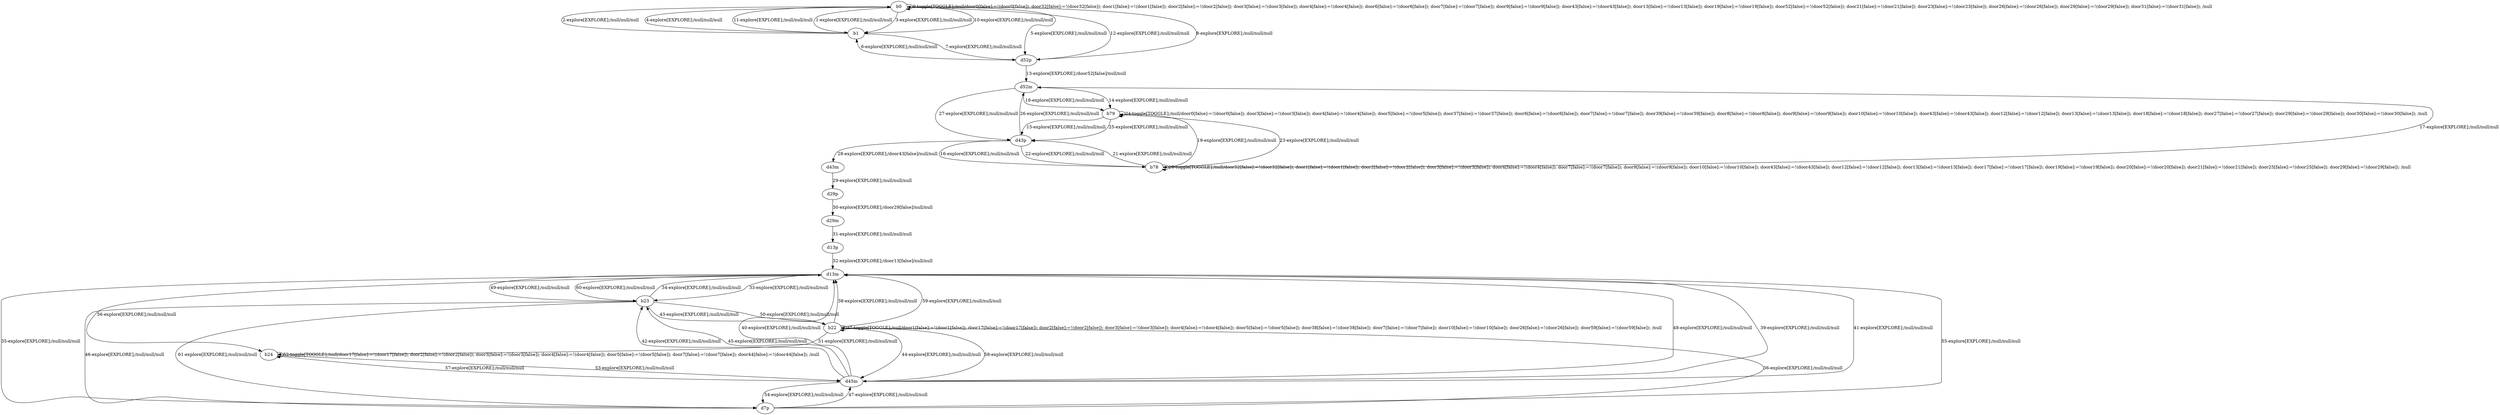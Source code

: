 # Total number of goals covered by this test: 4
# d7p --> b22
# d7p --> d13m
# b22 --> b24
# b24 --> d45m

digraph g {
"b0" -> "b1" [label = "1-explore[EXPLORE];/null/null/null"];
"b1" -> "b0" [label = "2-explore[EXPLORE];/null/null/null"];
"b0" -> "b1" [label = "3-explore[EXPLORE];/null/null/null"];
"b1" -> "b0" [label = "4-explore[EXPLORE];/null/null/null"];
"b0" -> "d52p" [label = "5-explore[EXPLORE];/null/null/null"];
"d52p" -> "b1" [label = "6-explore[EXPLORE];/null/null/null"];
"b1" -> "d52p" [label = "7-explore[EXPLORE];/null/null/null"];
"d52p" -> "b0" [label = "8-explore[EXPLORE];/null/null/null"];
"b0" -> "b0" [label = "9-toggle[TOGGLE];/null/door0[false]:=!(door0[false]); door32[false]:=!(door32[false]); door1[false]:=!(door1[false]); door2[false]:=!(door2[false]); door3[false]:=!(door3[false]); door4[false]:=!(door4[false]); door6[false]:=!(door6[false]); door7[false]:=!(door7[false]); door9[false]:=!(door9[false]); door43[false]:=!(door43[false]); door13[false]:=!(door13[false]); door19[false]:=!(door19[false]); door52[false]:=!(door52[false]); door21[false]:=!(door21[false]); door23[false]:=!(door23[false]); door26[false]:=!(door26[false]); door29[false]:=!(door29[false]); door31[false]:=!(door31[false]); /null"];
"b0" -> "b1" [label = "10-explore[EXPLORE];/null/null/null"];
"b1" -> "b0" [label = "11-explore[EXPLORE];/null/null/null"];
"b0" -> "d52p" [label = "12-explore[EXPLORE];/null/null/null"];
"d52p" -> "d52m" [label = "13-explore[EXPLORE];/door52[false]/null/null"];
"d52m" -> "b79" [label = "14-explore[EXPLORE];/null/null/null"];
"b79" -> "d43p" [label = "15-explore[EXPLORE];/null/null/null"];
"d43p" -> "b78" [label = "16-explore[EXPLORE];/null/null/null"];
"b78" -> "d52m" [label = "17-explore[EXPLORE];/null/null/null"];
"d52m" -> "b79" [label = "18-explore[EXPLORE];/null/null/null"];
"b79" -> "b78" [label = "19-explore[EXPLORE];/null/null/null"];
"b78" -> "b78" [label = "20-toggle[TOGGLE];/null/door32[false]:=!(door32[false]); door1[false]:=!(door1[false]); door2[false]:=!(door2[false]); door3[false]:=!(door3[false]); door4[false]:=!(door4[false]); door7[false]:=!(door7[false]); door9[false]:=!(door9[false]); door10[false]:=!(door10[false]); door43[false]:=!(door43[false]); door12[false]:=!(door12[false]); door13[false]:=!(door13[false]); door17[false]:=!(door17[false]); door19[false]:=!(door19[false]); door20[false]:=!(door20[false]); door21[false]:=!(door21[false]); door25[false]:=!(door25[false]); door29[false]:=!(door29[false]); /null"];
"b78" -> "d43p" [label = "21-explore[EXPLORE];/null/null/null"];
"d43p" -> "b78" [label = "22-explore[EXPLORE];/null/null/null"];
"b78" -> "b79" [label = "23-explore[EXPLORE];/null/null/null"];
"b79" -> "b79" [label = "24-toggle[TOGGLE];/null/door0[false]:=!(door0[false]); door3[false]:=!(door3[false]); door4[false]:=!(door4[false]); door5[false]:=!(door5[false]); door37[false]:=!(door37[false]); door6[false]:=!(door6[false]); door7[false]:=!(door7[false]); door39[false]:=!(door39[false]); door8[false]:=!(door8[false]); door9[false]:=!(door9[false]); door10[false]:=!(door10[false]); door43[false]:=!(door43[false]); door12[false]:=!(door12[false]); door13[false]:=!(door13[false]); door18[false]:=!(door18[false]); door27[false]:=!(door27[false]); door29[false]:=!(door29[false]); door30[false]:=!(door30[false]); /null"];
"b79" -> "d43p" [label = "25-explore[EXPLORE];/null/null/null"];
"d43p" -> "d52m" [label = "26-explore[EXPLORE];/null/null/null"];
"d52m" -> "d43p" [label = "27-explore[EXPLORE];/null/null/null"];
"d43p" -> "d43m" [label = "28-explore[EXPLORE];/door43[false]/null/null"];
"d43m" -> "d29p" [label = "29-explore[EXPLORE];/null/null/null"];
"d29p" -> "d29m" [label = "30-explore[EXPLORE];/door29[false]/null/null"];
"d29m" -> "d13p" [label = "31-explore[EXPLORE];/null/null/null"];
"d13p" -> "d13m" [label = "32-explore[EXPLORE];/door13[false]/null/null"];
"d13m" -> "b23" [label = "33-explore[EXPLORE];/null/null/null"];
"b23" -> "d13m" [label = "34-explore[EXPLORE];/null/null/null"];
"d13m" -> "d7p" [label = "35-explore[EXPLORE];/null/null/null"];
"d7p" -> "b22" [label = "36-explore[EXPLORE];/null/null/null"];
"b22" -> "b22" [label = "37-toggle[TOGGLE];/null/door1[false]:=!(door1[false]); door17[false]:=!(door17[false]); door2[false]:=!(door2[false]); door3[false]:=!(door3[false]); door4[false]:=!(door4[false]); door5[false]:=!(door5[false]); door38[false]:=!(door38[false]); door7[false]:=!(door7[false]); door10[false]:=!(door10[false]); door26[false]:=!(door26[false]); door59[false]:=!(door59[false]); /null"];
"b22" -> "d13m" [label = "38-explore[EXPLORE];/null/null/null"];
"d13m" -> "d45m" [label = "39-explore[EXPLORE];/null/null/null"];
"d45m" -> "d13m" [label = "40-explore[EXPLORE];/null/null/null"];
"d13m" -> "d45m" [label = "41-explore[EXPLORE];/null/null/null"];
"d45m" -> "b23" [label = "42-explore[EXPLORE];/null/null/null"];
"b23" -> "b22" [label = "43-explore[EXPLORE];/null/null/null"];
"b22" -> "d45m" [label = "44-explore[EXPLORE];/null/null/null"];
"d45m" -> "b23" [label = "45-explore[EXPLORE];/null/null/null"];
"b23" -> "d7p" [label = "46-explore[EXPLORE];/null/null/null"];
"d7p" -> "d45m" [label = "47-explore[EXPLORE];/null/null/null"];
"d45m" -> "d13m" [label = "48-explore[EXPLORE];/null/null/null"];
"d13m" -> "b23" [label = "49-explore[EXPLORE];/null/null/null"];
"b23" -> "b22" [label = "50-explore[EXPLORE];/null/null/null"];
"b22" -> "b24" [label = "51-explore[EXPLORE];/null/null/null"];
"b24" -> "b24" [label = "52-toggle[TOGGLE];/null/door17[false]:=!(door17[false]); door2[false]:=!(door2[false]); door3[false]:=!(door3[false]); door4[false]:=!(door4[false]); door5[false]:=!(door5[false]); door7[false]:=!(door7[false]); door44[false]:=!(door44[false]); /null"];
"b24" -> "d45m" [label = "53-explore[EXPLORE];/null/null/null"];
"d45m" -> "d7p" [label = "54-explore[EXPLORE];/null/null/null"];
"d7p" -> "d13m" [label = "55-explore[EXPLORE];/null/null/null"];
"d13m" -> "b24" [label = "56-explore[EXPLORE];/null/null/null"];
"b24" -> "d45m" [label = "57-explore[EXPLORE];/null/null/null"];
"d45m" -> "b22" [label = "58-explore[EXPLORE];/null/null/null"];
"b22" -> "d13m" [label = "59-explore[EXPLORE];/null/null/null"];
"d13m" -> "b23" [label = "60-explore[EXPLORE];/null/null/null"];
"b23" -> "d7p" [label = "61-explore[EXPLORE];/null/null/null"];
}